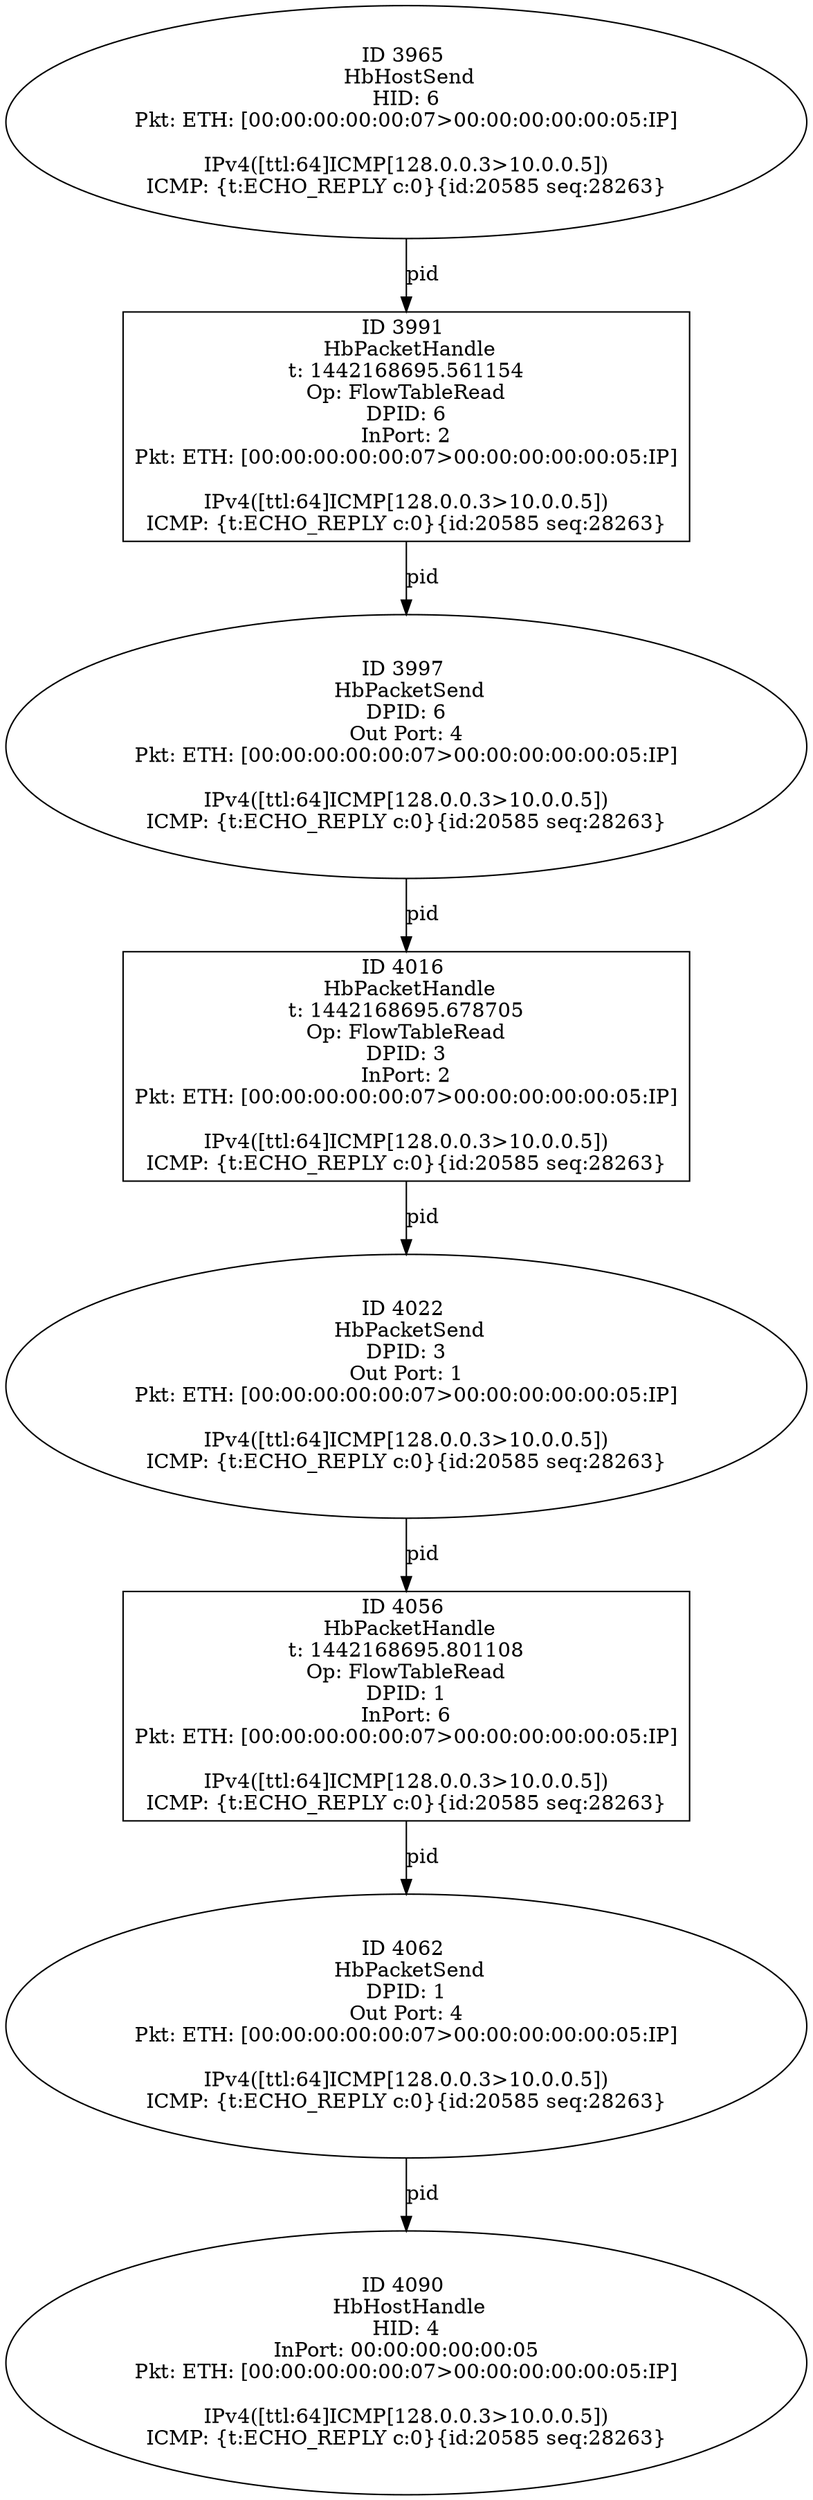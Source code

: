 strict digraph G {
3997 [shape=oval, event=<hb_events.HbPacketSend object at 0x107a466d0>, label="ID 3997 
 HbPacketSend
DPID: 6
Out Port: 4
Pkt: ETH: [00:00:00:00:00:07>00:00:00:00:00:05:IP]

IPv4([ttl:64]ICMP[128.0.0.3>10.0.0.5])
ICMP: {t:ECHO_REPLY c:0}{id:20585 seq:28263}"];
4016 [shape=box, event=<hb_events.HbPacketHandle object at 0x107a56950>, label="ID 4016 
 HbPacketHandle
t: 1442168695.678705
Op: FlowTableRead
DPID: 3
InPort: 2
Pkt: ETH: [00:00:00:00:00:07>00:00:00:00:00:05:IP]

IPv4([ttl:64]ICMP[128.0.0.3>10.0.0.5])
ICMP: {t:ECHO_REPLY c:0}{id:20585 seq:28263}"];
4022 [shape=oval, event=<hb_events.HbPacketSend object at 0x107a56710>, label="ID 4022 
 HbPacketSend
DPID: 3
Out Port: 1
Pkt: ETH: [00:00:00:00:00:07>00:00:00:00:00:05:IP]

IPv4([ttl:64]ICMP[128.0.0.3>10.0.0.5])
ICMP: {t:ECHO_REPLY c:0}{id:20585 seq:28263}"];
3991 [shape=box, event=<hb_events.HbPacketHandle object at 0x107a3e150>, label="ID 3991 
 HbPacketHandle
t: 1442168695.561154
Op: FlowTableRead
DPID: 6
InPort: 2
Pkt: ETH: [00:00:00:00:00:07>00:00:00:00:00:05:IP]

IPv4([ttl:64]ICMP[128.0.0.3>10.0.0.5])
ICMP: {t:ECHO_REPLY c:0}{id:20585 seq:28263}"];
4056 [shape=box, event=<hb_events.HbPacketHandle object at 0x107a69d90>, label="ID 4056 
 HbPacketHandle
t: 1442168695.801108
Op: FlowTableRead
DPID: 1
InPort: 6
Pkt: ETH: [00:00:00:00:00:07>00:00:00:00:00:05:IP]

IPv4([ttl:64]ICMP[128.0.0.3>10.0.0.5])
ICMP: {t:ECHO_REPLY c:0}{id:20585 seq:28263}"];
4090 [shape=oval, event=<hb_events.HbHostHandle object at 0x107a8ec90>, label="ID 4090 
 HbHostHandle
HID: 4
InPort: 00:00:00:00:00:05
Pkt: ETH: [00:00:00:00:00:07>00:00:00:00:00:05:IP]

IPv4([ttl:64]ICMP[128.0.0.3>10.0.0.5])
ICMP: {t:ECHO_REPLY c:0}{id:20585 seq:28263}"];
3965 [shape=oval, event=<hb_events.HbHostSend object at 0x107a229d0>, label="ID 3965 
 HbHostSend
HID: 6
Pkt: ETH: [00:00:00:00:00:07>00:00:00:00:00:05:IP]

IPv4([ttl:64]ICMP[128.0.0.3>10.0.0.5])
ICMP: {t:ECHO_REPLY c:0}{id:20585 seq:28263}"];
4062 [shape=oval, event=<hb_events.HbPacketSend object at 0x107a71250>, label="ID 4062 
 HbPacketSend
DPID: 1
Out Port: 4
Pkt: ETH: [00:00:00:00:00:07>00:00:00:00:00:05:IP]

IPv4([ttl:64]ICMP[128.0.0.3>10.0.0.5])
ICMP: {t:ECHO_REPLY c:0}{id:20585 seq:28263}"];
3965 -> 3991  [rel=pid, label=pid];
4016 -> 4022  [rel=pid, label=pid];
4022 -> 4056  [rel=pid, label=pid];
3991 -> 3997  [rel=pid, label=pid];
4056 -> 4062  [rel=pid, label=pid];
3997 -> 4016  [rel=pid, label=pid];
4062 -> 4090  [rel=pid, label=pid];
}
